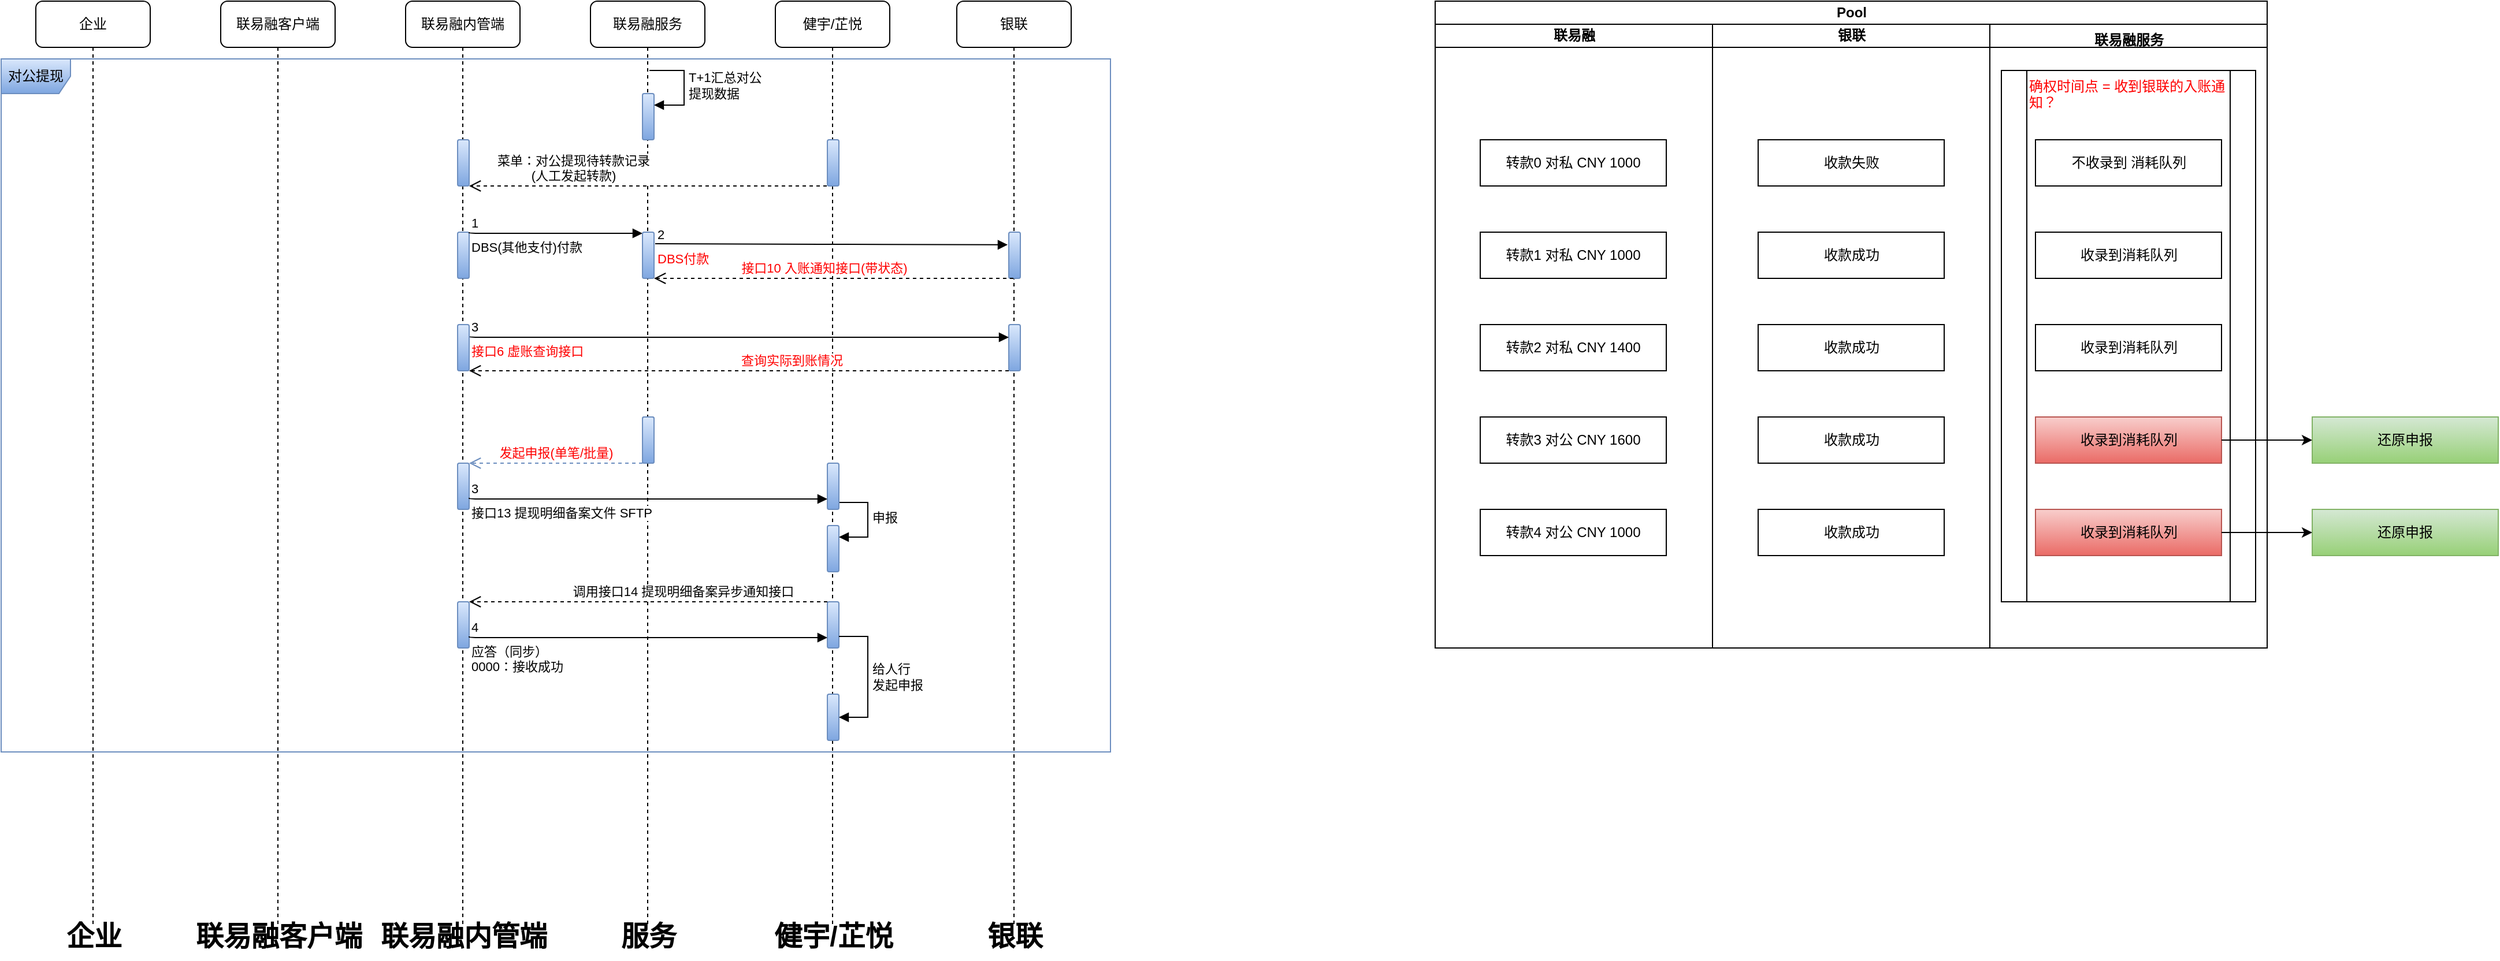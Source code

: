 <mxfile version="21.5.2" type="github">
  <diagram name="第 1 页" id="cecb9tNHnT4WKb9MnGJK">
    <mxGraphModel dx="1445" dy="808" grid="1" gridSize="10" guides="1" tooltips="1" connect="1" arrows="1" fold="1" page="1" pageScale="1" pageWidth="827" pageHeight="1169" math="0" shadow="0">
      <root>
        <mxCell id="0" />
        <mxCell id="1" parent="0" />
        <mxCell id="uzARrTuZSLdGQsg_Jb-Q-48" value="Pool" style="swimlane;childLayout=stackLayout;resizeParent=1;resizeParentMax=0;startSize=20;html=1;" vertex="1" parent="1">
          <mxGeometry x="1241" y="40" width="720" height="560" as="geometry" />
        </mxCell>
        <mxCell id="uzARrTuZSLdGQsg_Jb-Q-49" value="联易融" style="swimlane;startSize=20;html=1;" vertex="1" parent="uzARrTuZSLdGQsg_Jb-Q-48">
          <mxGeometry y="20" width="240" height="540" as="geometry" />
        </mxCell>
        <mxCell id="uzARrTuZSLdGQsg_Jb-Q-52" value="转款1 对私 CNY 1000" style="rounded=0;whiteSpace=wrap;html=1;" vertex="1" parent="uzARrTuZSLdGQsg_Jb-Q-49">
          <mxGeometry x="39" y="180" width="161" height="40" as="geometry" />
        </mxCell>
        <mxCell id="uzARrTuZSLdGQsg_Jb-Q-53" value="转款2 对私 CNY 1400" style="rounded=0;whiteSpace=wrap;html=1;" vertex="1" parent="uzARrTuZSLdGQsg_Jb-Q-49">
          <mxGeometry x="39" y="260" width="161" height="40" as="geometry" />
        </mxCell>
        <mxCell id="uzARrTuZSLdGQsg_Jb-Q-54" value="转款3 对公 CNY 1600" style="rounded=0;whiteSpace=wrap;html=1;" vertex="1" parent="uzARrTuZSLdGQsg_Jb-Q-49">
          <mxGeometry x="39" y="340" width="161" height="40" as="geometry" />
        </mxCell>
        <mxCell id="uzARrTuZSLdGQsg_Jb-Q-55" value="转款4 对公 CNY 1000" style="rounded=0;whiteSpace=wrap;html=1;" vertex="1" parent="uzARrTuZSLdGQsg_Jb-Q-49">
          <mxGeometry x="39" y="420" width="161" height="40" as="geometry" />
        </mxCell>
        <mxCell id="uzARrTuZSLdGQsg_Jb-Q-56" value="转款0 对私 CNY 1000" style="rounded=0;whiteSpace=wrap;html=1;" vertex="1" parent="uzARrTuZSLdGQsg_Jb-Q-49">
          <mxGeometry x="39" y="100" width="161" height="40" as="geometry" />
        </mxCell>
        <mxCell id="uzARrTuZSLdGQsg_Jb-Q-50" value="银联" style="swimlane;startSize=20;html=1;" vertex="1" parent="uzARrTuZSLdGQsg_Jb-Q-48">
          <mxGeometry x="240" y="20" width="240" height="540" as="geometry" />
        </mxCell>
        <mxCell id="uzARrTuZSLdGQsg_Jb-Q-57" value="收款失败" style="rounded=0;whiteSpace=wrap;html=1;" vertex="1" parent="uzARrTuZSLdGQsg_Jb-Q-50">
          <mxGeometry x="39.5" y="100" width="161" height="40" as="geometry" />
        </mxCell>
        <mxCell id="uzARrTuZSLdGQsg_Jb-Q-58" value="收款成功" style="rounded=0;whiteSpace=wrap;html=1;" vertex="1" parent="uzARrTuZSLdGQsg_Jb-Q-50">
          <mxGeometry x="39.5" y="180" width="161" height="40" as="geometry" />
        </mxCell>
        <mxCell id="uzARrTuZSLdGQsg_Jb-Q-59" value="收款成功" style="rounded=0;whiteSpace=wrap;html=1;" vertex="1" parent="uzARrTuZSLdGQsg_Jb-Q-50">
          <mxGeometry x="39.5" y="260" width="161" height="40" as="geometry" />
        </mxCell>
        <mxCell id="uzARrTuZSLdGQsg_Jb-Q-60" value="收款成功" style="rounded=0;whiteSpace=wrap;html=1;" vertex="1" parent="uzARrTuZSLdGQsg_Jb-Q-50">
          <mxGeometry x="39.5" y="340" width="161" height="40" as="geometry" />
        </mxCell>
        <mxCell id="uzARrTuZSLdGQsg_Jb-Q-61" value="收款成功" style="rounded=0;whiteSpace=wrap;html=1;" vertex="1" parent="uzARrTuZSLdGQsg_Jb-Q-50">
          <mxGeometry x="39.5" y="420" width="161" height="40" as="geometry" />
        </mxCell>
        <mxCell id="uzARrTuZSLdGQsg_Jb-Q-62" value="联易融服务" style="swimlane;startSize=20;html=1;verticalAlign=top;" vertex="1" parent="uzARrTuZSLdGQsg_Jb-Q-48">
          <mxGeometry x="480" y="20" width="240" height="540" as="geometry" />
        </mxCell>
        <mxCell id="uzARrTuZSLdGQsg_Jb-Q-68" value="确权时间点 = 收到银联的入账通知？" style="shape=process;whiteSpace=wrap;html=1;backgroundOutline=1;fontColor=#FF0000;verticalAlign=top;align=left;" vertex="1" parent="uzARrTuZSLdGQsg_Jb-Q-62">
          <mxGeometry x="10" y="40" width="220" height="460" as="geometry" />
        </mxCell>
        <mxCell id="uzARrTuZSLdGQsg_Jb-Q-63" value="不收录到 消耗队列" style="rounded=0;whiteSpace=wrap;html=1;" vertex="1" parent="uzARrTuZSLdGQsg_Jb-Q-62">
          <mxGeometry x="39.5" y="100" width="161" height="40" as="geometry" />
        </mxCell>
        <mxCell id="uzARrTuZSLdGQsg_Jb-Q-64" value="收录到消耗队列" style="rounded=0;whiteSpace=wrap;html=1;" vertex="1" parent="uzARrTuZSLdGQsg_Jb-Q-62">
          <mxGeometry x="39.5" y="180" width="161" height="40" as="geometry" />
        </mxCell>
        <mxCell id="uzARrTuZSLdGQsg_Jb-Q-65" value="收录到消耗队列" style="rounded=0;whiteSpace=wrap;html=1;" vertex="1" parent="uzARrTuZSLdGQsg_Jb-Q-62">
          <mxGeometry x="39.5" y="260" width="161" height="40" as="geometry" />
        </mxCell>
        <mxCell id="uzARrTuZSLdGQsg_Jb-Q-66" value="收录到消耗队列" style="rounded=0;whiteSpace=wrap;html=1;fillColor=#f8cecc;gradientColor=#ea6b66;strokeColor=#b85450;" vertex="1" parent="uzARrTuZSLdGQsg_Jb-Q-62">
          <mxGeometry x="39.5" y="340" width="161" height="40" as="geometry" />
        </mxCell>
        <mxCell id="uzARrTuZSLdGQsg_Jb-Q-67" value="收录到消耗队列" style="rounded=0;whiteSpace=wrap;html=1;fillColor=#f8cecc;gradientColor=#ea6b66;strokeColor=#b85450;" vertex="1" parent="uzARrTuZSLdGQsg_Jb-Q-62">
          <mxGeometry x="39.5" y="420" width="161" height="40" as="geometry" />
        </mxCell>
        <mxCell id="uzARrTuZSLdGQsg_Jb-Q-1" value="企业" style="shape=umlLifeline;perimeter=lifelinePerimeter;whiteSpace=wrap;html=1;container=1;dropTarget=0;collapsible=0;recursiveResize=0;outlineConnect=0;portConstraint=eastwest;newEdgeStyle={&quot;edgeStyle&quot;:&quot;elbowEdgeStyle&quot;,&quot;elbow&quot;:&quot;vertical&quot;,&quot;curved&quot;:0,&quot;rounded&quot;:0};rounded=1;" vertex="1" parent="1">
          <mxGeometry x="30" y="40" width="99" height="800" as="geometry" />
        </mxCell>
        <mxCell id="uzARrTuZSLdGQsg_Jb-Q-2" value="联易融客户端" style="shape=umlLifeline;perimeter=lifelinePerimeter;whiteSpace=wrap;html=1;container=1;dropTarget=0;collapsible=0;recursiveResize=0;outlineConnect=0;portConstraint=eastwest;newEdgeStyle={&quot;edgeStyle&quot;:&quot;elbowEdgeStyle&quot;,&quot;elbow&quot;:&quot;vertical&quot;,&quot;curved&quot;:0,&quot;rounded&quot;:0};rounded=1;" vertex="1" parent="1">
          <mxGeometry x="190" y="40" width="99" height="800" as="geometry" />
        </mxCell>
        <mxCell id="uzARrTuZSLdGQsg_Jb-Q-3" value="联易融内管端" style="shape=umlLifeline;perimeter=lifelinePerimeter;whiteSpace=wrap;html=1;container=1;dropTarget=0;collapsible=0;recursiveResize=0;outlineConnect=0;portConstraint=eastwest;newEdgeStyle={&quot;edgeStyle&quot;:&quot;elbowEdgeStyle&quot;,&quot;elbow&quot;:&quot;vertical&quot;,&quot;curved&quot;:0,&quot;rounded&quot;:0};rounded=1;" vertex="1" parent="1">
          <mxGeometry x="350" y="40" width="99" height="800" as="geometry" />
        </mxCell>
        <mxCell id="uzARrTuZSLdGQsg_Jb-Q-4" value="" style="html=1;points=[];perimeter=orthogonalPerimeter;outlineConnect=0;targetShapes=umlLifeline;portConstraint=eastwest;newEdgeStyle={&quot;edgeStyle&quot;:&quot;elbowEdgeStyle&quot;,&quot;elbow&quot;:&quot;vertical&quot;,&quot;curved&quot;:0,&quot;rounded&quot;:0};fillColor=#dae8fc;gradientColor=#7ea6e0;strokeColor=#6c8ebf;rounded=1;" vertex="1" parent="uzARrTuZSLdGQsg_Jb-Q-3">
          <mxGeometry x="45" y="200" width="10" height="40" as="geometry" />
        </mxCell>
        <mxCell id="uzARrTuZSLdGQsg_Jb-Q-5" value="联易融服务" style="shape=umlLifeline;perimeter=lifelinePerimeter;whiteSpace=wrap;html=1;container=1;dropTarget=0;collapsible=0;recursiveResize=0;outlineConnect=0;portConstraint=eastwest;newEdgeStyle={&quot;edgeStyle&quot;:&quot;elbowEdgeStyle&quot;,&quot;elbow&quot;:&quot;vertical&quot;,&quot;curved&quot;:0,&quot;rounded&quot;:0};rounded=1;" vertex="1" parent="1">
          <mxGeometry x="510" y="40" width="99" height="800" as="geometry" />
        </mxCell>
        <mxCell id="uzARrTuZSLdGQsg_Jb-Q-6" value="" style="html=1;points=[];perimeter=orthogonalPerimeter;outlineConnect=0;targetShapes=umlLifeline;portConstraint=eastwest;newEdgeStyle={&quot;edgeStyle&quot;:&quot;elbowEdgeStyle&quot;,&quot;elbow&quot;:&quot;vertical&quot;,&quot;curved&quot;:0,&quot;rounded&quot;:0};fillColor=#dae8fc;strokeColor=#6c8ebf;gradientColor=#7ea6e0;rounded=1;" vertex="1" parent="uzARrTuZSLdGQsg_Jb-Q-5">
          <mxGeometry x="45" y="80" width="10" height="40" as="geometry" />
        </mxCell>
        <mxCell id="uzARrTuZSLdGQsg_Jb-Q-7" value="T+1汇总对公&lt;br&gt;提现数据" style="html=1;align=left;spacingLeft=2;endArrow=block;rounded=1;edgeStyle=orthogonalEdgeStyle;curved=0;rounded=0;" edge="1" parent="uzARrTuZSLdGQsg_Jb-Q-5" target="uzARrTuZSLdGQsg_Jb-Q-6">
          <mxGeometry relative="1" as="geometry">
            <mxPoint x="51" y="60" as="sourcePoint" />
            <Array as="points">
              <mxPoint x="81" y="90" />
            </Array>
          </mxGeometry>
        </mxCell>
        <mxCell id="uzARrTuZSLdGQsg_Jb-Q-8" value="健宇/芷悦" style="shape=umlLifeline;perimeter=lifelinePerimeter;whiteSpace=wrap;html=1;container=1;dropTarget=0;collapsible=0;recursiveResize=0;outlineConnect=0;portConstraint=eastwest;newEdgeStyle={&quot;edgeStyle&quot;:&quot;elbowEdgeStyle&quot;,&quot;elbow&quot;:&quot;vertical&quot;,&quot;curved&quot;:0,&quot;rounded&quot;:0};rounded=1;" vertex="1" parent="1">
          <mxGeometry x="670" y="40" width="99" height="800" as="geometry" />
        </mxCell>
        <mxCell id="uzARrTuZSLdGQsg_Jb-Q-9" value="" style="html=1;points=[];perimeter=orthogonalPerimeter;outlineConnect=0;targetShapes=umlLifeline;portConstraint=eastwest;newEdgeStyle={&quot;edgeStyle&quot;:&quot;elbowEdgeStyle&quot;,&quot;elbow&quot;:&quot;vertical&quot;,&quot;curved&quot;:0,&quot;rounded&quot;:0};fillColor=#dae8fc;gradientColor=#7ea6e0;strokeColor=#6c8ebf;rounded=1;" vertex="1" parent="uzARrTuZSLdGQsg_Jb-Q-8">
          <mxGeometry x="45" y="120" width="10" height="40" as="geometry" />
        </mxCell>
        <mxCell id="uzARrTuZSLdGQsg_Jb-Q-10" value="" style="html=1;points=[];perimeter=orthogonalPerimeter;outlineConnect=0;targetShapes=umlLifeline;portConstraint=eastwest;newEdgeStyle={&quot;edgeStyle&quot;:&quot;elbowEdgeStyle&quot;,&quot;elbow&quot;:&quot;vertical&quot;,&quot;curved&quot;:0,&quot;rounded&quot;:0};fillColor=#dae8fc;gradientColor=#7ea6e0;strokeColor=#6c8ebf;rounded=1;" vertex="1" parent="uzARrTuZSLdGQsg_Jb-Q-8">
          <mxGeometry x="45" y="454" width="10" height="40" as="geometry" />
        </mxCell>
        <mxCell id="uzARrTuZSLdGQsg_Jb-Q-11" value="申报" style="html=1;align=left;spacingLeft=2;endArrow=block;rounded=1;edgeStyle=orthogonalEdgeStyle;curved=0;rounded=0;" edge="1" parent="uzARrTuZSLdGQsg_Jb-Q-8" target="uzARrTuZSLdGQsg_Jb-Q-10">
          <mxGeometry relative="1" as="geometry">
            <mxPoint x="50" y="434" as="sourcePoint" />
            <Array as="points">
              <mxPoint x="80" y="464" />
            </Array>
          </mxGeometry>
        </mxCell>
        <mxCell id="uzARrTuZSLdGQsg_Jb-Q-12" value="" style="html=1;points=[];perimeter=orthogonalPerimeter;outlineConnect=0;targetShapes=umlLifeline;portConstraint=eastwest;newEdgeStyle={&quot;edgeStyle&quot;:&quot;elbowEdgeStyle&quot;,&quot;elbow&quot;:&quot;vertical&quot;,&quot;curved&quot;:0,&quot;rounded&quot;:0};fillColor=#dae8fc;gradientColor=#7ea6e0;strokeColor=#6c8ebf;rounded=1;" vertex="1" parent="uzARrTuZSLdGQsg_Jb-Q-8">
          <mxGeometry x="45" y="520" width="10" height="40" as="geometry" />
        </mxCell>
        <mxCell id="uzARrTuZSLdGQsg_Jb-Q-13" value="" style="html=1;points=[];perimeter=orthogonalPerimeter;outlineConnect=0;targetShapes=umlLifeline;portConstraint=eastwest;newEdgeStyle={&quot;edgeStyle&quot;:&quot;elbowEdgeStyle&quot;,&quot;elbow&quot;:&quot;vertical&quot;,&quot;curved&quot;:0,&quot;rounded&quot;:0};fillColor=#dae8fc;strokeColor=#6c8ebf;rounded=1;gradientColor=#7ea6e0;" vertex="1" parent="uzARrTuZSLdGQsg_Jb-Q-8">
          <mxGeometry x="-275" y="400" width="10" height="40" as="geometry" />
        </mxCell>
        <mxCell id="uzARrTuZSLdGQsg_Jb-Q-14" value="" style="html=1;points=[];perimeter=orthogonalPerimeter;outlineConnect=0;targetShapes=umlLifeline;portConstraint=eastwest;newEdgeStyle={&quot;edgeStyle&quot;:&quot;elbowEdgeStyle&quot;,&quot;elbow&quot;:&quot;vertical&quot;,&quot;curved&quot;:0,&quot;rounded&quot;:0};fillColor=#dae8fc;strokeColor=#6c8ebf;rounded=1;gradientColor=#7ea6e0;" vertex="1" parent="uzARrTuZSLdGQsg_Jb-Q-8">
          <mxGeometry x="45" y="400" width="10" height="40" as="geometry" />
        </mxCell>
        <mxCell id="uzARrTuZSLdGQsg_Jb-Q-15" value="" style="html=1;points=[];perimeter=orthogonalPerimeter;outlineConnect=0;targetShapes=umlLifeline;portConstraint=eastwest;newEdgeStyle={&quot;edgeStyle&quot;:&quot;elbowEdgeStyle&quot;,&quot;elbow&quot;:&quot;vertical&quot;,&quot;curved&quot;:0,&quot;rounded&quot;:0};fillColor=#dae8fc;gradientColor=#7ea6e0;strokeColor=#6c8ebf;rounded=1;" vertex="1" parent="uzARrTuZSLdGQsg_Jb-Q-8">
          <mxGeometry x="-115" y="360" width="10" height="40" as="geometry" />
        </mxCell>
        <mxCell id="uzARrTuZSLdGQsg_Jb-Q-16" value="&lt;font&gt;发起申报(单笔/批量)&lt;/font&gt;" style="html=1;verticalAlign=bottom;endArrow=open;dashed=1;endSize=8;edgeStyle=elbowEdgeStyle;elbow=vertical;curved=0;rounded=1;fillColor=#dae8fc;gradientColor=#7ea6e0;strokeColor=#6c8ebf;fontColor=#FF0000;" edge="1" parent="uzARrTuZSLdGQsg_Jb-Q-8">
          <mxGeometry relative="1" as="geometry">
            <mxPoint x="-115" y="400" as="sourcePoint" />
            <mxPoint x="-265" y="400" as="targetPoint" />
            <Array as="points">
              <mxPoint x="-240" y="400" />
            </Array>
            <mxPoint as="offset" />
          </mxGeometry>
        </mxCell>
        <mxCell id="uzARrTuZSLdGQsg_Jb-Q-17" value="接口13 提现明细备案文件 SFTP" style="endArrow=block;endFill=1;html=1;edgeStyle=orthogonalEdgeStyle;align=left;verticalAlign=top;rounded=1;" edge="1" parent="uzARrTuZSLdGQsg_Jb-Q-8">
          <mxGeometry x="-1" relative="1" as="geometry">
            <mxPoint x="-265" y="430" as="sourcePoint" />
            <mxPoint x="45" y="431" as="targetPoint" />
            <Array as="points">
              <mxPoint x="-265" y="431" />
            </Array>
            <mxPoint as="offset" />
          </mxGeometry>
        </mxCell>
        <mxCell id="uzARrTuZSLdGQsg_Jb-Q-18" value="3" style="edgeLabel;resizable=0;html=1;align=left;verticalAlign=bottom;rounded=1;" connectable="0" vertex="1" parent="uzARrTuZSLdGQsg_Jb-Q-17">
          <mxGeometry x="-1" relative="1" as="geometry" />
        </mxCell>
        <mxCell id="uzARrTuZSLdGQsg_Jb-Q-19" value="" style="html=1;points=[];perimeter=orthogonalPerimeter;outlineConnect=0;targetShapes=umlLifeline;portConstraint=eastwest;newEdgeStyle={&quot;edgeStyle&quot;:&quot;elbowEdgeStyle&quot;,&quot;elbow&quot;:&quot;vertical&quot;,&quot;curved&quot;:0,&quot;rounded&quot;:0};fillColor=#dae8fc;gradientColor=#7ea6e0;strokeColor=#6c8ebf;rounded=1;" vertex="1" parent="uzARrTuZSLdGQsg_Jb-Q-8">
          <mxGeometry x="-275" y="520" width="10" height="40" as="geometry" />
        </mxCell>
        <mxCell id="uzARrTuZSLdGQsg_Jb-Q-20" value="调用接口14 提现明细备案异步通知接口" style="html=1;verticalAlign=bottom;endArrow=open;dashed=1;endSize=8;edgeStyle=elbowEdgeStyle;elbow=vertical;curved=0;rounded=1;" edge="1" parent="uzARrTuZSLdGQsg_Jb-Q-8">
          <mxGeometry x="-0.194" relative="1" as="geometry">
            <mxPoint x="45" y="520" as="sourcePoint" />
            <mxPoint x="-265" y="520" as="targetPoint" />
            <Array as="points">
              <mxPoint x="-240" y="520" />
            </Array>
            <mxPoint as="offset" />
          </mxGeometry>
        </mxCell>
        <mxCell id="uzARrTuZSLdGQsg_Jb-Q-21" value="应答（同步）&lt;br&gt;0000：接收成功" style="endArrow=block;endFill=1;html=1;edgeStyle=orthogonalEdgeStyle;align=left;verticalAlign=top;rounded=1;" edge="1" parent="uzARrTuZSLdGQsg_Jb-Q-8">
          <mxGeometry x="-1" relative="1" as="geometry">
            <mxPoint x="-265" y="550" as="sourcePoint" />
            <mxPoint x="45" y="551" as="targetPoint" />
            <Array as="points">
              <mxPoint x="-265" y="551" />
            </Array>
            <mxPoint as="offset" />
          </mxGeometry>
        </mxCell>
        <mxCell id="uzARrTuZSLdGQsg_Jb-Q-22" value="4" style="edgeLabel;resizable=0;html=1;align=left;verticalAlign=bottom;rounded=1;" connectable="0" vertex="1" parent="uzARrTuZSLdGQsg_Jb-Q-21">
          <mxGeometry x="-1" relative="1" as="geometry" />
        </mxCell>
        <mxCell id="uzARrTuZSLdGQsg_Jb-Q-23" value="" style="html=1;points=[];perimeter=orthogonalPerimeter;outlineConnect=0;targetShapes=umlLifeline;portConstraint=eastwest;newEdgeStyle={&quot;edgeStyle&quot;:&quot;elbowEdgeStyle&quot;,&quot;elbow&quot;:&quot;vertical&quot;,&quot;curved&quot;:0,&quot;rounded&quot;:0};fillColor=#dae8fc;gradientColor=#7ea6e0;strokeColor=#6c8ebf;rounded=1;" vertex="1" parent="uzARrTuZSLdGQsg_Jb-Q-8">
          <mxGeometry x="45" y="600" width="10" height="40" as="geometry" />
        </mxCell>
        <mxCell id="uzARrTuZSLdGQsg_Jb-Q-24" value="给人行&lt;br&gt;发起申报" style="html=1;align=left;spacingLeft=2;endArrow=block;rounded=1;edgeStyle=orthogonalEdgeStyle;curved=0;rounded=0;" edge="1" parent="uzARrTuZSLdGQsg_Jb-Q-8" source="uzARrTuZSLdGQsg_Jb-Q-12" target="uzARrTuZSLdGQsg_Jb-Q-23">
          <mxGeometry relative="1" as="geometry">
            <mxPoint x="54.5" y="560" as="sourcePoint" />
            <Array as="points">
              <mxPoint x="80" y="550" />
              <mxPoint x="80" y="620" />
            </Array>
            <mxPoint x="105" y="570" as="targetPoint" />
          </mxGeometry>
        </mxCell>
        <mxCell id="uzARrTuZSLdGQsg_Jb-Q-25" value="" style="html=1;points=[];perimeter=orthogonalPerimeter;outlineConnect=0;targetShapes=umlLifeline;portConstraint=eastwest;newEdgeStyle={&quot;edgeStyle&quot;:&quot;elbowEdgeStyle&quot;,&quot;elbow&quot;:&quot;vertical&quot;,&quot;curved&quot;:0,&quot;rounded&quot;:0};fillColor=#dae8fc;strokeColor=#6c8ebf;rounded=1;gradientColor=#7ea6e0;" vertex="1" parent="uzARrTuZSLdGQsg_Jb-Q-8">
          <mxGeometry x="-115" y="360" width="10" height="40" as="geometry" />
        </mxCell>
        <mxCell id="uzARrTuZSLdGQsg_Jb-Q-26" value="银联" style="shape=umlLifeline;perimeter=lifelinePerimeter;whiteSpace=wrap;html=1;container=1;dropTarget=0;collapsible=0;recursiveResize=0;outlineConnect=0;portConstraint=eastwest;newEdgeStyle={&quot;edgeStyle&quot;:&quot;elbowEdgeStyle&quot;,&quot;elbow&quot;:&quot;vertical&quot;,&quot;curved&quot;:0,&quot;rounded&quot;:0};rounded=1;" vertex="1" parent="1">
          <mxGeometry x="827" y="40" width="99" height="800" as="geometry" />
        </mxCell>
        <mxCell id="uzARrTuZSLdGQsg_Jb-Q-27" value="" style="html=1;points=[];perimeter=orthogonalPerimeter;outlineConnect=0;targetShapes=umlLifeline;portConstraint=eastwest;newEdgeStyle={&quot;edgeStyle&quot;:&quot;elbowEdgeStyle&quot;,&quot;elbow&quot;:&quot;vertical&quot;,&quot;curved&quot;:0,&quot;rounded&quot;:0};fillColor=#dae8fc;gradientColor=#7ea6e0;strokeColor=#6c8ebf;rounded=1;" vertex="1" parent="uzARrTuZSLdGQsg_Jb-Q-26">
          <mxGeometry x="45" y="200" width="10" height="40" as="geometry" />
        </mxCell>
        <mxCell id="uzARrTuZSLdGQsg_Jb-Q-28" value="" style="html=1;points=[];perimeter=orthogonalPerimeter;outlineConnect=0;targetShapes=umlLifeline;portConstraint=eastwest;newEdgeStyle={&quot;edgeStyle&quot;:&quot;elbowEdgeStyle&quot;,&quot;elbow&quot;:&quot;vertical&quot;,&quot;curved&quot;:0,&quot;rounded&quot;:0};fillColor=#dae8fc;gradientColor=#7ea6e0;strokeColor=#6c8ebf;rounded=1;" vertex="1" parent="1">
          <mxGeometry x="872" y="320" width="10" height="40" as="geometry" />
        </mxCell>
        <mxCell id="uzARrTuZSLdGQsg_Jb-Q-29" value="对公提现" style="shape=umlFrame;whiteSpace=wrap;html=1;pointerEvents=0;fillColor=#dae8fc;gradientColor=#7ea6e0;strokeColor=#6c8ebf;rounded=1;" vertex="1" parent="1">
          <mxGeometry y="90" width="960" height="600" as="geometry" />
        </mxCell>
        <mxCell id="uzARrTuZSLdGQsg_Jb-Q-30" value="企业" style="text;strokeColor=none;fillColor=none;html=1;fontSize=24;fontStyle=1;verticalAlign=middle;align=center;rounded=1;" vertex="1" parent="1">
          <mxGeometry x="30" y="830" width="100" height="40" as="geometry" />
        </mxCell>
        <mxCell id="uzARrTuZSLdGQsg_Jb-Q-31" value="联易融客户端" style="text;strokeColor=none;fillColor=none;html=1;fontSize=24;fontStyle=1;verticalAlign=middle;align=center;rounded=1;" vertex="1" parent="1">
          <mxGeometry x="190" y="830" width="100" height="40" as="geometry" />
        </mxCell>
        <mxCell id="uzARrTuZSLdGQsg_Jb-Q-32" value="联易融内管端" style="text;strokeColor=none;fillColor=none;html=1;fontSize=24;fontStyle=1;verticalAlign=middle;align=center;rounded=1;" vertex="1" parent="1">
          <mxGeometry x="350" y="830" width="100" height="40" as="geometry" />
        </mxCell>
        <mxCell id="uzARrTuZSLdGQsg_Jb-Q-33" value="服务" style="text;strokeColor=none;fillColor=none;html=1;fontSize=24;fontStyle=1;verticalAlign=middle;align=center;rounded=1;" vertex="1" parent="1">
          <mxGeometry x="510" y="830" width="100" height="40" as="geometry" />
        </mxCell>
        <mxCell id="uzARrTuZSLdGQsg_Jb-Q-34" value="健宇/芷悦" style="text;strokeColor=none;fillColor=none;html=1;fontSize=24;fontStyle=1;verticalAlign=middle;align=center;rounded=1;" vertex="1" parent="1">
          <mxGeometry x="670" y="830" width="100" height="40" as="geometry" />
        </mxCell>
        <mxCell id="uzARrTuZSLdGQsg_Jb-Q-35" value="DBS(其他支付)付款" style="endArrow=block;endFill=1;html=1;edgeStyle=orthogonalEdgeStyle;align=left;verticalAlign=top;rounded=1;" edge="1" parent="1" target="uzARrTuZSLdGQsg_Jb-Q-39">
          <mxGeometry x="-1" relative="1" as="geometry">
            <mxPoint x="405" y="240" as="sourcePoint" />
            <mxPoint x="715" y="241" as="targetPoint" />
            <Array as="points">
              <mxPoint x="405" y="241" />
            </Array>
            <mxPoint as="offset" />
          </mxGeometry>
        </mxCell>
        <mxCell id="uzARrTuZSLdGQsg_Jb-Q-36" value="1" style="edgeLabel;resizable=0;html=1;align=left;verticalAlign=bottom;rounded=1;" connectable="0" vertex="1" parent="uzARrTuZSLdGQsg_Jb-Q-35">
          <mxGeometry x="-1" relative="1" as="geometry" />
        </mxCell>
        <mxCell id="uzARrTuZSLdGQsg_Jb-Q-37" value="菜单：对公提现待转款记录&lt;br&gt;(人工发起转款)" style="html=1;verticalAlign=bottom;endArrow=open;dashed=1;endSize=8;edgeStyle=elbowEdgeStyle;elbow=vertical;curved=0;rounded=1;entryX=1.5;entryY=1;entryDx=0;entryDy=0;entryPerimeter=0;" edge="1" parent="1">
          <mxGeometry x="0.418" relative="1" as="geometry">
            <mxPoint x="714.5" y="200" as="sourcePoint" />
            <mxPoint x="405" y="200" as="targetPoint" />
            <Array as="points">
              <mxPoint x="605" y="200" />
            </Array>
            <mxPoint as="offset" />
          </mxGeometry>
        </mxCell>
        <mxCell id="uzARrTuZSLdGQsg_Jb-Q-38" value="" style="html=1;points=[];perimeter=orthogonalPerimeter;outlineConnect=0;targetShapes=umlLifeline;portConstraint=eastwest;newEdgeStyle={&quot;edgeStyle&quot;:&quot;elbowEdgeStyle&quot;,&quot;elbow&quot;:&quot;vertical&quot;,&quot;curved&quot;:0,&quot;rounded&quot;:0};fillColor=#dae8fc;gradientColor=#7ea6e0;strokeColor=#6c8ebf;rounded=1;" vertex="1" parent="1">
          <mxGeometry x="395" y="160" width="10" height="40" as="geometry" />
        </mxCell>
        <mxCell id="uzARrTuZSLdGQsg_Jb-Q-39" value="" style="html=1;points=[];perimeter=orthogonalPerimeter;outlineConnect=0;targetShapes=umlLifeline;portConstraint=eastwest;newEdgeStyle={&quot;edgeStyle&quot;:&quot;elbowEdgeStyle&quot;,&quot;elbow&quot;:&quot;vertical&quot;,&quot;curved&quot;:0,&quot;rounded&quot;:0};fillColor=#dae8fc;gradientColor=#7ea6e0;strokeColor=#6c8ebf;rounded=1;" vertex="1" parent="1">
          <mxGeometry x="555" y="240" width="10" height="40" as="geometry" />
        </mxCell>
        <mxCell id="uzARrTuZSLdGQsg_Jb-Q-40" value="接口10 入账通知接口(带状态)" style="html=1;verticalAlign=bottom;endArrow=open;dashed=1;endSize=8;edgeStyle=elbowEdgeStyle;elbow=vertical;curved=0;rounded=1;fontColor=#FF0000;" edge="1" parent="1" source="uzARrTuZSLdGQsg_Jb-Q-26">
          <mxGeometry x="0.059" relative="1" as="geometry">
            <mxPoint x="720.0" y="223" as="sourcePoint" />
            <mxPoint x="565" y="280" as="targetPoint" />
            <Array as="points">
              <mxPoint x="840" y="280" />
            </Array>
            <mxPoint as="offset" />
          </mxGeometry>
        </mxCell>
        <mxCell id="uzARrTuZSLdGQsg_Jb-Q-41" value="接口6 虚账查询接口" style="endArrow=block;endFill=1;html=1;edgeStyle=orthogonalEdgeStyle;align=left;verticalAlign=top;rounded=1;fontColor=#FF0000;" edge="1" parent="1" target="uzARrTuZSLdGQsg_Jb-Q-28">
          <mxGeometry x="-1" relative="1" as="geometry">
            <mxPoint x="405" y="330" as="sourcePoint" />
            <mxPoint x="715" y="331" as="targetPoint" />
            <Array as="points">
              <mxPoint x="405" y="331" />
            </Array>
            <mxPoint as="offset" />
          </mxGeometry>
        </mxCell>
        <mxCell id="uzARrTuZSLdGQsg_Jb-Q-42" value="3" style="edgeLabel;resizable=0;html=1;align=left;verticalAlign=bottom;rounded=1;" connectable="0" vertex="1" parent="uzARrTuZSLdGQsg_Jb-Q-41">
          <mxGeometry x="-1" relative="1" as="geometry" />
        </mxCell>
        <mxCell id="uzARrTuZSLdGQsg_Jb-Q-43" value="查询实际到账情况" style="html=1;verticalAlign=bottom;endArrow=open;dashed=1;endSize=8;edgeStyle=elbowEdgeStyle;elbow=vertical;curved=0;rounded=1;fontColor=#FF0000;" edge="1" parent="1" source="uzARrTuZSLdGQsg_Jb-Q-28">
          <mxGeometry x="-0.194" relative="1" as="geometry">
            <mxPoint x="715" y="360" as="sourcePoint" />
            <mxPoint x="405" y="360" as="targetPoint" />
            <Array as="points">
              <mxPoint x="430" y="360" />
            </Array>
            <mxPoint as="offset" />
          </mxGeometry>
        </mxCell>
        <mxCell id="uzARrTuZSLdGQsg_Jb-Q-44" value="DBS付款" style="endArrow=block;endFill=1;html=1;edgeStyle=orthogonalEdgeStyle;align=left;verticalAlign=top;rounded=1;entryX=0.43;entryY=0.703;entryDx=0;entryDy=0;entryPerimeter=0;fontColor=#FF0000;" edge="1" parent="1">
          <mxGeometry x="-1" relative="1" as="geometry">
            <mxPoint x="566" y="250" as="sourcePoint" />
            <mxPoint x="871" y="250.9" as="targetPoint" />
            <Array as="points" />
            <mxPoint as="offset" />
          </mxGeometry>
        </mxCell>
        <mxCell id="uzARrTuZSLdGQsg_Jb-Q-45" value="2" style="edgeLabel;resizable=0;html=1;align=left;verticalAlign=bottom;rounded=1;" connectable="0" vertex="1" parent="uzARrTuZSLdGQsg_Jb-Q-44">
          <mxGeometry x="-1" relative="1" as="geometry" />
        </mxCell>
        <mxCell id="uzARrTuZSLdGQsg_Jb-Q-46" value="" style="html=1;points=[];perimeter=orthogonalPerimeter;outlineConnect=0;targetShapes=umlLifeline;portConstraint=eastwest;newEdgeStyle={&quot;edgeStyle&quot;:&quot;elbowEdgeStyle&quot;,&quot;elbow&quot;:&quot;vertical&quot;,&quot;curved&quot;:0,&quot;rounded&quot;:0};fillColor=#dae8fc;gradientColor=#7ea6e0;strokeColor=#6c8ebf;rounded=1;" vertex="1" parent="1">
          <mxGeometry x="395" y="320" width="10" height="40" as="geometry" />
        </mxCell>
        <mxCell id="uzARrTuZSLdGQsg_Jb-Q-47" value="银联" style="text;strokeColor=none;fillColor=none;html=1;fontSize=24;fontStyle=1;verticalAlign=middle;align=center;rounded=1;" vertex="1" parent="1">
          <mxGeometry x="827" y="830" width="100" height="40" as="geometry" />
        </mxCell>
        <mxCell id="uzARrTuZSLdGQsg_Jb-Q-69" value="还原申报" style="rounded=0;whiteSpace=wrap;html=1;fillColor=#d5e8d4;gradientColor=#97d077;strokeColor=#82b366;" vertex="1" parent="1">
          <mxGeometry x="2000" y="480" width="161" height="40" as="geometry" />
        </mxCell>
        <mxCell id="uzARrTuZSLdGQsg_Jb-Q-70" value="还原申报" style="rounded=0;whiteSpace=wrap;html=1;fillColor=#d5e8d4;gradientColor=#97d077;strokeColor=#82b366;" vertex="1" parent="1">
          <mxGeometry x="2000" y="400" width="161" height="40" as="geometry" />
        </mxCell>
        <mxCell id="uzARrTuZSLdGQsg_Jb-Q-71" style="edgeStyle=orthogonalEdgeStyle;rounded=0;orthogonalLoop=1;jettySize=auto;html=1;exitX=1;exitY=0.5;exitDx=0;exitDy=0;entryX=0;entryY=0.5;entryDx=0;entryDy=0;" edge="1" parent="1" source="uzARrTuZSLdGQsg_Jb-Q-66" target="uzARrTuZSLdGQsg_Jb-Q-70">
          <mxGeometry relative="1" as="geometry" />
        </mxCell>
        <mxCell id="uzARrTuZSLdGQsg_Jb-Q-72" style="edgeStyle=orthogonalEdgeStyle;rounded=0;orthogonalLoop=1;jettySize=auto;html=1;exitX=1;exitY=0.5;exitDx=0;exitDy=0;entryX=0;entryY=0.5;entryDx=0;entryDy=0;" edge="1" parent="1" source="uzARrTuZSLdGQsg_Jb-Q-67" target="uzARrTuZSLdGQsg_Jb-Q-69">
          <mxGeometry relative="1" as="geometry" />
        </mxCell>
      </root>
    </mxGraphModel>
  </diagram>
</mxfile>
